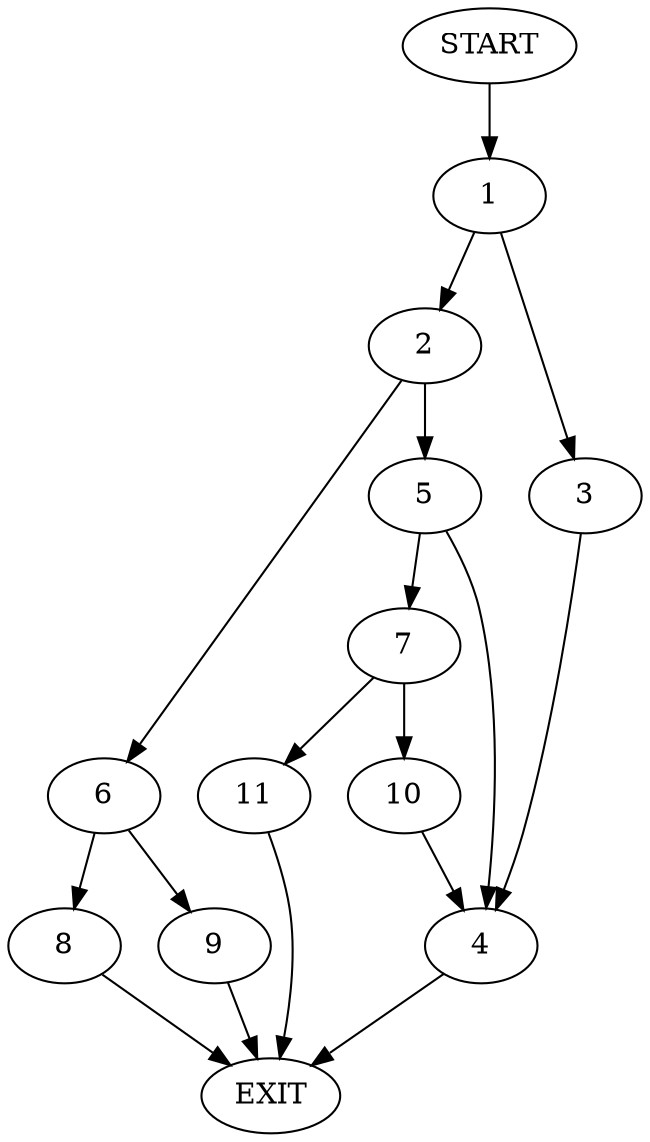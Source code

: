 digraph {
0 [label="START"]
12 [label="EXIT"]
0 -> 1
1 -> 2
1 -> 3
3 -> 4
2 -> 5
2 -> 6
4 -> 12
5 -> 7
5 -> 4
6 -> 8
6 -> 9
8 -> 12
9 -> 12
7 -> 10
7 -> 11
10 -> 4
11 -> 12
}
